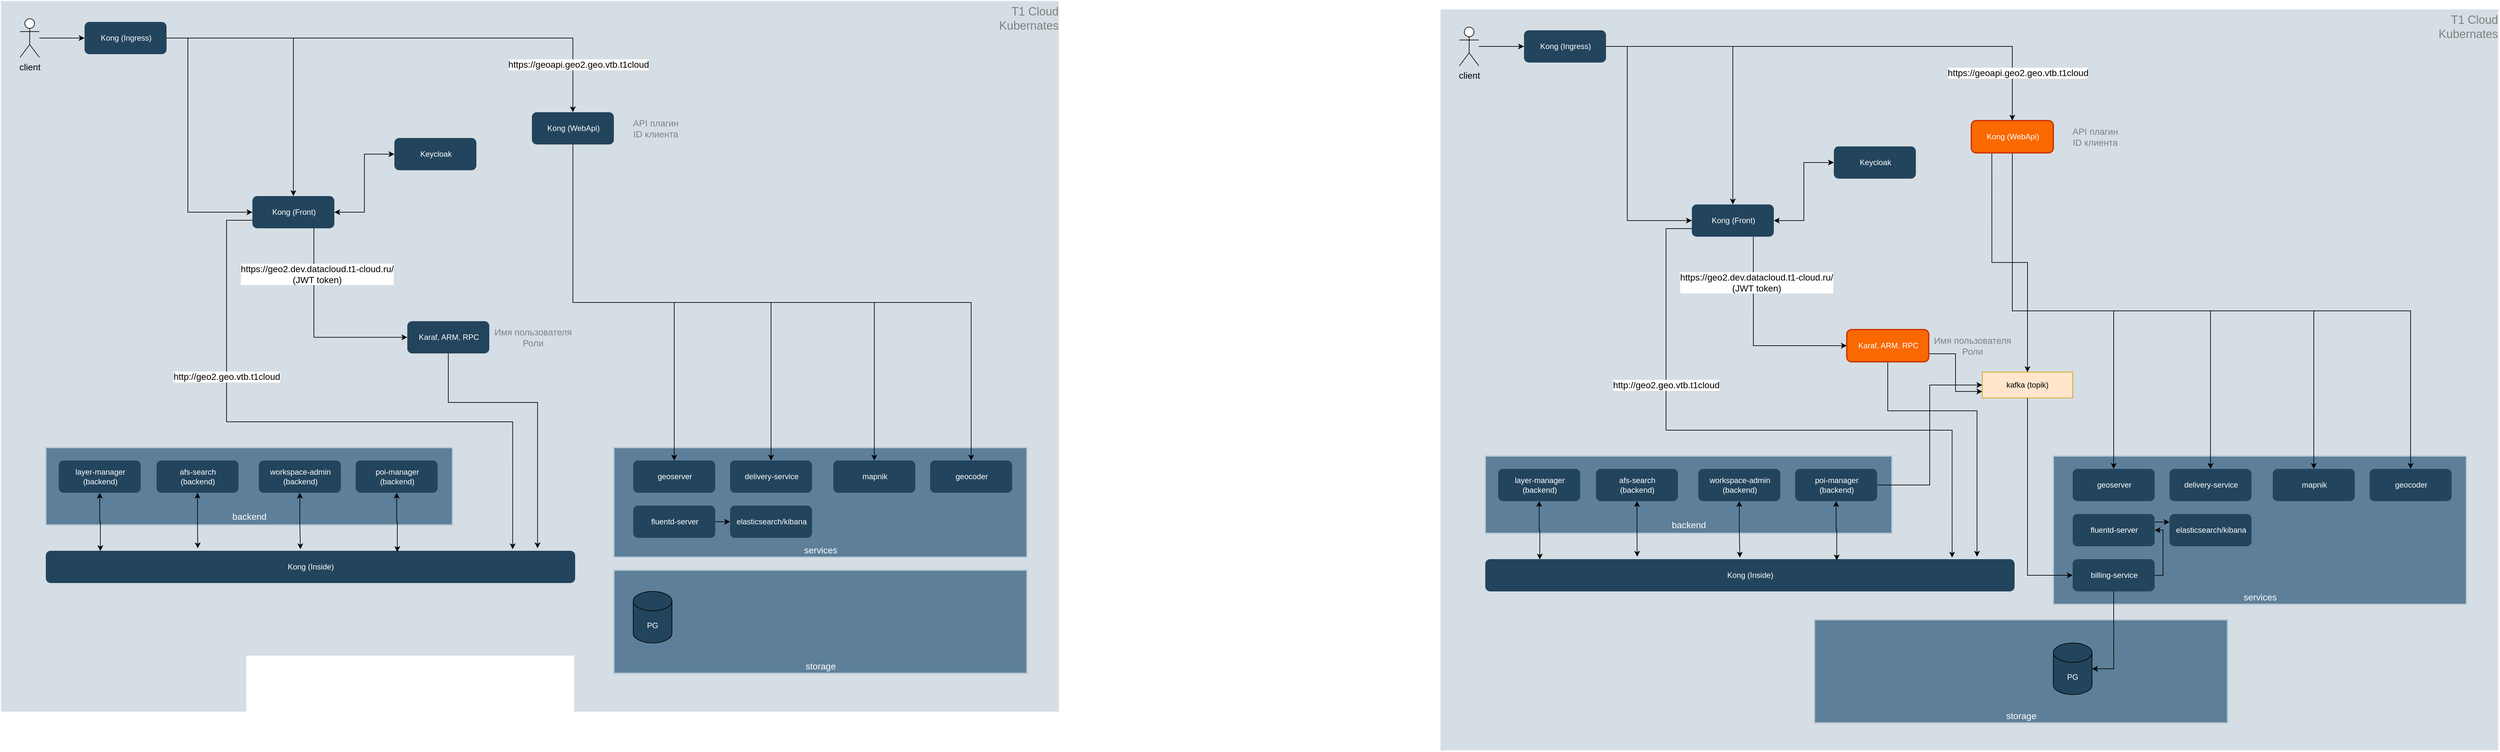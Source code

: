 <mxfile version="20.3.0" type="github">
  <diagram id="6a731a19-8d31-9384-78a2-239565b7b9f0" name="Page-1">
    <mxGraphModel dx="3200" dy="1961" grid="1" gridSize="10" guides="1" tooltips="1" connect="1" arrows="1" fold="1" page="1" pageScale="1" pageWidth="1169" pageHeight="827" background="none" math="0" shadow="0">
      <root>
        <mxCell id="0" />
        <mxCell id="1" parent="0" />
        <mxCell id="kNpQ0YJn1C1lWgYco5G6-154" value="&lt;font color=&quot;#808080&quot;&gt;Т1 Cloud&lt;br&gt;Kubernates&lt;br&gt;&lt;/font&gt;" style="strokeColor=#FFFFFF;fillColor=#BAC8D3;fontSize=18;strokeWidth=2;fontFamily=Helvetica;html=1;opacity=60;verticalAlign=top;align=right;" parent="1" vertex="1">
          <mxGeometry x="-1150" y="-133" width="1640" height="1103" as="geometry" />
        </mxCell>
        <mxCell id="GQ7Lvsu4GYa7vV83-Fdy-114" value="storage" style="strokeColor=#BAC8D3;fillColor=#5d7f99;fontSize=14;strokeWidth=2;horizontal=1;fontFamily=Helvetica;html=1;labelBackgroundColor=none;fontColor=#FFFFFF;verticalAlign=bottom;" vertex="1" parent="1">
          <mxGeometry x="-200" y="750" width="640" height="160" as="geometry" />
        </mxCell>
        <mxCell id="kNpQ0YJn1C1lWgYco5G6-227" style="edgeStyle=orthogonalEdgeStyle;rounded=0;orthogonalLoop=1;jettySize=auto;html=1;entryX=0.5;entryY=0;entryDx=0;entryDy=0;fontSize=14;fontColor=#808080;startArrow=none;startFill=0;" parent="1" source="kNpQ0YJn1C1lWgYco5G6-224" target="kNpQ0YJn1C1lWgYco5G6-144" edge="1">
          <mxGeometry relative="1" as="geometry" />
        </mxCell>
        <mxCell id="kNpQ0YJn1C1lWgYco5G6-166" value="services" style="strokeColor=#BAC8D3;fillColor=#5d7f99;fontSize=14;strokeWidth=2;horizontal=1;fontFamily=Helvetica;html=1;labelBackgroundColor=none;fontColor=#FFFFFF;verticalAlign=bottom;" parent="1" vertex="1">
          <mxGeometry x="-200" y="560" width="640" height="170" as="geometry" />
        </mxCell>
        <mxCell id="kNpQ0YJn1C1lWgYco5G6-163" value="&lt;font style=&quot;font-size: 14px;&quot;&gt;backend&lt;/font&gt;" style="strokeColor=#BAC8D3;fillColor=#5d7f99;fontSize=19;strokeWidth=2;horizontal=1;fontFamily=Helvetica;html=1;labelBackgroundColor=none;fontColor=#FFFFFF;verticalAlign=bottom;" parent="1" vertex="1">
          <mxGeometry x="-1080" y="560" width="630" height="120" as="geometry" />
        </mxCell>
        <mxCell id="kNpQ0YJn1C1lWgYco5G6-237" style="edgeStyle=orthogonalEdgeStyle;rounded=0;orthogonalLoop=1;jettySize=auto;html=1;exitX=0.75;exitY=1;exitDx=0;exitDy=0;entryX=0;entryY=0.5;entryDx=0;entryDy=0;fontSize=14;fontColor=#808080;startArrow=none;startFill=0;" parent="1" source="kNpQ0YJn1C1lWgYco5G6-144" target="kNpQ0YJn1C1lWgYco5G6-147" edge="1">
          <mxGeometry relative="1" as="geometry" />
        </mxCell>
        <mxCell id="kNpQ0YJn1C1lWgYco5G6-238" style="edgeStyle=orthogonalEdgeStyle;rounded=0;orthogonalLoop=1;jettySize=auto;html=1;exitX=1;exitY=0.5;exitDx=0;exitDy=0;entryX=0;entryY=0.5;entryDx=0;entryDy=0;fontSize=14;fontColor=#808080;startArrow=classic;startFill=1;" parent="1" source="kNpQ0YJn1C1lWgYco5G6-144" target="kNpQ0YJn1C1lWgYco5G6-152" edge="1">
          <mxGeometry relative="1" as="geometry" />
        </mxCell>
        <mxCell id="kNpQ0YJn1C1lWgYco5G6-239" style="edgeStyle=orthogonalEdgeStyle;rounded=0;orthogonalLoop=1;jettySize=auto;html=1;exitX=0;exitY=0.75;exitDx=0;exitDy=0;entryX=0.882;entryY=-0.049;entryDx=0;entryDy=0;entryPerimeter=0;fontSize=14;fontColor=#808080;startArrow=none;startFill=0;" parent="1" source="kNpQ0YJn1C1lWgYco5G6-144" target="kNpQ0YJn1C1lWgYco5G6-145" edge="1">
          <mxGeometry relative="1" as="geometry">
            <Array as="points">
              <mxPoint x="-800" y="207" />
              <mxPoint x="-800" y="520" />
              <mxPoint x="-357" y="520" />
            </Array>
          </mxGeometry>
        </mxCell>
        <mxCell id="kNpQ0YJn1C1lWgYco5G6-144" value="Kong (Front)" style="rounded=1;fillColor=#23445D;strokeColor=none;strokeWidth=2;fontFamily=Helvetica;html=1;gradientColor=none;fontColor=#FFFFFF;" parent="1" vertex="1">
          <mxGeometry x="-759.996" y="170" width="127" height="50" as="geometry" />
        </mxCell>
        <mxCell id="kNpQ0YJn1C1lWgYco5G6-145" value="&lt;font color=&quot;#ffffff&quot;&gt;Kong (Inside)&lt;/font&gt;" style="rounded=1;fillColor=#23445D;strokeColor=none;strokeWidth=2;fontFamily=Helvetica;html=1;gradientColor=none;" parent="1" vertex="1">
          <mxGeometry x="-1080" y="720" width="820" height="50" as="geometry" />
        </mxCell>
        <mxCell id="kNpQ0YJn1C1lWgYco5G6-228" style="edgeStyle=orthogonalEdgeStyle;rounded=0;orthogonalLoop=1;jettySize=auto;html=1;exitX=0.5;exitY=1;exitDx=0;exitDy=0;entryX=0.5;entryY=0;entryDx=0;entryDy=0;fontSize=14;fontColor=#808080;startArrow=none;startFill=0;" parent="1" source="kNpQ0YJn1C1lWgYco5G6-146" target="kNpQ0YJn1C1lWgYco5G6-157" edge="1">
          <mxGeometry relative="1" as="geometry" />
        </mxCell>
        <mxCell id="kNpQ0YJn1C1lWgYco5G6-229" style="edgeStyle=orthogonalEdgeStyle;rounded=0;orthogonalLoop=1;jettySize=auto;html=1;entryX=0.5;entryY=0;entryDx=0;entryDy=0;fontSize=14;fontColor=#808080;startArrow=none;startFill=0;exitX=0.5;exitY=1;exitDx=0;exitDy=0;" parent="1" source="kNpQ0YJn1C1lWgYco5G6-146" target="kNpQ0YJn1C1lWgYco5G6-156" edge="1">
          <mxGeometry relative="1" as="geometry" />
        </mxCell>
        <mxCell id="kNpQ0YJn1C1lWgYco5G6-230" style="edgeStyle=orthogonalEdgeStyle;rounded=0;orthogonalLoop=1;jettySize=auto;html=1;exitX=0.5;exitY=1;exitDx=0;exitDy=0;entryX=0.5;entryY=0;entryDx=0;entryDy=0;fontSize=14;fontColor=#808080;startArrow=none;startFill=0;" parent="1" source="kNpQ0YJn1C1lWgYco5G6-146" target="kNpQ0YJn1C1lWgYco5G6-158" edge="1">
          <mxGeometry relative="1" as="geometry" />
        </mxCell>
        <mxCell id="kNpQ0YJn1C1lWgYco5G6-242" style="edgeStyle=orthogonalEdgeStyle;rounded=0;orthogonalLoop=1;jettySize=auto;html=1;exitX=0.5;exitY=1;exitDx=0;exitDy=0;entryX=0.5;entryY=0;entryDx=0;entryDy=0;fontSize=14;fontColor=#808080;startArrow=none;startFill=0;" parent="1" source="kNpQ0YJn1C1lWgYco5G6-146" target="kNpQ0YJn1C1lWgYco5G6-241" edge="1">
          <mxGeometry relative="1" as="geometry" />
        </mxCell>
        <mxCell id="kNpQ0YJn1C1lWgYco5G6-146" value="&lt;font color=&quot;#ffffff&quot;&gt;Kong (WebApi)&lt;/font&gt;" style="rounded=1;fillColor=#23445D;strokeColor=none;strokeWidth=2;fontFamily=Helvetica;html=1;gradientColor=none;" parent="1" vertex="1">
          <mxGeometry x="-326.996" y="40" width="127" height="50" as="geometry" />
        </mxCell>
        <mxCell id="kNpQ0YJn1C1lWgYco5G6-240" style="edgeStyle=orthogonalEdgeStyle;rounded=0;orthogonalLoop=1;jettySize=auto;html=1;exitX=0.5;exitY=1;exitDx=0;exitDy=0;entryX=0.929;entryY=-0.077;entryDx=0;entryDy=0;entryPerimeter=0;fontSize=14;fontColor=#808080;startArrow=none;startFill=0;" parent="1" source="kNpQ0YJn1C1lWgYco5G6-147" target="kNpQ0YJn1C1lWgYco5G6-145" edge="1">
          <mxGeometry relative="1" as="geometry">
            <Array as="points">
              <mxPoint x="-456" y="490" />
              <mxPoint x="-318" y="490" />
            </Array>
          </mxGeometry>
        </mxCell>
        <mxCell id="kNpQ0YJn1C1lWgYco5G6-147" value="&lt;span style=&quot;color: rgb(255, 255, 255);&quot;&gt;Karaf, ARM,&amp;nbsp;&lt;/span&gt;&lt;font color=&quot;#ffffff&quot;&gt;RPC&lt;/font&gt;" style="rounded=1;fillColor=#23445D;strokeColor=none;strokeWidth=2;fontFamily=Helvetica;html=1;gradientColor=none;" parent="1" vertex="1">
          <mxGeometry x="-519.996" y="364" width="127" height="50" as="geometry" />
        </mxCell>
        <mxCell id="kNpQ0YJn1C1lWgYco5G6-197" style="edgeStyle=orthogonalEdgeStyle;rounded=0;orthogonalLoop=1;jettySize=auto;html=1;entryX=0.287;entryY=-0.077;entryDx=0;entryDy=0;entryPerimeter=0;fontSize=14;startArrow=classic;startFill=1;" parent="1" source="kNpQ0YJn1C1lWgYco5G6-148" target="kNpQ0YJn1C1lWgYco5G6-145" edge="1">
          <mxGeometry relative="1" as="geometry" />
        </mxCell>
        <mxCell id="kNpQ0YJn1C1lWgYco5G6-148" value="&lt;font color=&quot;#ffffff&quot;&gt;afs-search&lt;br&gt;(backend)&lt;/font&gt;" style="rounded=1;fillColor=#23445D;strokeColor=none;strokeWidth=2;fontFamily=Helvetica;html=1;gradientColor=none;" parent="1" vertex="1">
          <mxGeometry x="-908.496" y="580" width="127" height="50" as="geometry" />
        </mxCell>
        <mxCell id="kNpQ0YJn1C1lWgYco5G6-198" style="edgeStyle=orthogonalEdgeStyle;rounded=0;orthogonalLoop=1;jettySize=auto;html=1;entryX=0.481;entryY=-0.049;entryDx=0;entryDy=0;entryPerimeter=0;fontSize=14;startArrow=classic;startFill=1;" parent="1" source="kNpQ0YJn1C1lWgYco5G6-149" target="kNpQ0YJn1C1lWgYco5G6-145" edge="1">
          <mxGeometry relative="1" as="geometry" />
        </mxCell>
        <mxCell id="kNpQ0YJn1C1lWgYco5G6-149" value="&lt;font color=&quot;#ffffff&quot;&gt;workspace-admin&lt;br&gt;(backend)&lt;/font&gt;" style="rounded=1;fillColor=#23445D;strokeColor=none;strokeWidth=2;fontFamily=Helvetica;html=1;gradientColor=none;" parent="1" vertex="1">
          <mxGeometry x="-749.996" y="580" width="127" height="50" as="geometry" />
        </mxCell>
        <mxCell id="kNpQ0YJn1C1lWgYco5G6-196" style="edgeStyle=orthogonalEdgeStyle;rounded=0;orthogonalLoop=1;jettySize=auto;html=1;exitX=0.5;exitY=1;exitDx=0;exitDy=0;entryX=0.103;entryY=0.009;entryDx=0;entryDy=0;entryPerimeter=0;fontSize=14;startArrow=classic;startFill=1;" parent="1" source="kNpQ0YJn1C1lWgYco5G6-150" target="kNpQ0YJn1C1lWgYco5G6-145" edge="1">
          <mxGeometry relative="1" as="geometry" />
        </mxCell>
        <mxCell id="kNpQ0YJn1C1lWgYco5G6-150" value="&lt;font color=&quot;#ffffff&quot;&gt;layer-manager&lt;br&gt;(backend)&lt;/font&gt;" style="rounded=1;fillColor=#23445D;strokeColor=none;strokeWidth=2;fontFamily=Helvetica;html=1;gradientColor=none;" parent="1" vertex="1">
          <mxGeometry x="-1059.996" y="580" width="127" height="50" as="geometry" />
        </mxCell>
        <mxCell id="kNpQ0YJn1C1lWgYco5G6-199" style="edgeStyle=orthogonalEdgeStyle;rounded=0;orthogonalLoop=1;jettySize=auto;html=1;entryX=0.664;entryY=0.037;entryDx=0;entryDy=0;entryPerimeter=0;fontSize=14;startArrow=classic;startFill=1;" parent="1" source="kNpQ0YJn1C1lWgYco5G6-151" target="kNpQ0YJn1C1lWgYco5G6-145" edge="1">
          <mxGeometry relative="1" as="geometry" />
        </mxCell>
        <mxCell id="kNpQ0YJn1C1lWgYco5G6-151" value="&lt;font color=&quot;#ffffff&quot;&gt;poi-manager&lt;br&gt;(backend)&lt;/font&gt;" style="rounded=1;fillColor=#23445D;strokeColor=none;strokeWidth=2;fontFamily=Helvetica;html=1;gradientColor=none;" parent="1" vertex="1">
          <mxGeometry x="-599.996" y="580" width="127" height="50" as="geometry" />
        </mxCell>
        <mxCell id="kNpQ0YJn1C1lWgYco5G6-152" value="&lt;font color=&quot;#ffffff&quot;&gt;Keycloak&lt;/font&gt;" style="rounded=1;fillColor=#23445D;strokeColor=none;strokeWidth=2;fontFamily=Helvetica;html=1;gradientColor=none;" parent="1" vertex="1">
          <mxGeometry x="-539.996" y="80" width="127" height="50" as="geometry" />
        </mxCell>
        <mxCell id="kNpQ0YJn1C1lWgYco5G6-156" value="&lt;font color=&quot;#ffffff&quot;&gt;delivery-service&lt;br&gt;&lt;/font&gt;" style="rounded=1;fillColor=#23445D;strokeColor=none;strokeWidth=2;fontFamily=Helvetica;html=1;gradientColor=none;" parent="1" vertex="1">
          <mxGeometry x="-19.996" y="580" width="127" height="50" as="geometry" />
        </mxCell>
        <mxCell id="kNpQ0YJn1C1lWgYco5G6-157" value="&lt;font color=&quot;#ffffff&quot;&gt;geoserver&lt;br&gt;&lt;/font&gt;" style="rounded=1;fillColor=#23445D;strokeColor=none;strokeWidth=2;fontFamily=Helvetica;html=1;gradientColor=none;" parent="1" vertex="1">
          <mxGeometry x="-169.996" y="580" width="127" height="50" as="geometry" />
        </mxCell>
        <mxCell id="kNpQ0YJn1C1lWgYco5G6-158" value="&lt;font color=&quot;#ffffff&quot;&gt;mapnik&lt;br&gt;&lt;/font&gt;" style="rounded=1;fillColor=#23445D;strokeColor=none;strokeWidth=2;fontFamily=Helvetica;html=1;gradientColor=none;" parent="1" vertex="1">
          <mxGeometry x="140.004" y="580" width="127" height="50" as="geometry" />
        </mxCell>
        <mxCell id="kNpQ0YJn1C1lWgYco5G6-173" style="edgeStyle=orthogonalEdgeStyle;rounded=0;orthogonalLoop=1;jettySize=auto;html=1;entryX=0.5;entryY=0;entryDx=0;entryDy=0;fontSize=14;exitX=1;exitY=0.5;exitDx=0;exitDy=0;" parent="1" source="kNpQ0YJn1C1lWgYco5G6-224" target="kNpQ0YJn1C1lWgYco5G6-146" edge="1">
          <mxGeometry relative="1" as="geometry" />
        </mxCell>
        <mxCell id="kNpQ0YJn1C1lWgYco5G6-213" value="https://geoapi.geo2.geo.vtb.t1cloud" style="edgeLabel;html=1;align=center;verticalAlign=middle;resizable=0;points=[];fontSize=14;" parent="kNpQ0YJn1C1lWgYco5G6-173" vertex="1" connectable="0">
          <mxGeometry x="0.695" y="4" relative="1" as="geometry">
            <mxPoint x="4" y="39" as="offset" />
          </mxGeometry>
        </mxCell>
        <mxCell id="kNpQ0YJn1C1lWgYco5G6-187" value="http://geo2.geo.vtb.t1cloud" style="edgeStyle=orthogonalEdgeStyle;rounded=0;orthogonalLoop=1;jettySize=auto;html=1;entryX=0;entryY=0.5;entryDx=0;entryDy=0;fontSize=14;exitX=1;exitY=0.5;exitDx=0;exitDy=0;" parent="1" source="kNpQ0YJn1C1lWgYco5G6-224" target="kNpQ0YJn1C1lWgYco5G6-144" edge="1">
          <mxGeometry x="0.801" y="-255" relative="1" as="geometry">
            <Array as="points">
              <mxPoint x="-860" y="-75" />
              <mxPoint x="-860" y="195" />
            </Array>
            <mxPoint as="offset" />
          </mxGeometry>
        </mxCell>
        <mxCell id="kNpQ0YJn1C1lWgYco5G6-211" value="https://geo2.dev.datacloud.t1-cloud.ru/&lt;br&gt;(JWT token)" style="edgeLabel;html=1;align=center;verticalAlign=middle;resizable=0;points=[];fontSize=14;" parent="kNpQ0YJn1C1lWgYco5G6-187" vertex="1" connectable="0">
          <mxGeometry x="-0.58" relative="1" as="geometry">
            <mxPoint x="200" y="314" as="offset" />
          </mxGeometry>
        </mxCell>
        <mxCell id="kNpQ0YJn1C1lWgYco5G6-233" style="edgeStyle=orthogonalEdgeStyle;rounded=0;orthogonalLoop=1;jettySize=auto;html=1;entryX=0;entryY=0.5;entryDx=0;entryDy=0;fontSize=14;fontColor=#808080;startArrow=none;startFill=0;" parent="1" source="kNpQ0YJn1C1lWgYco5G6-169" target="kNpQ0YJn1C1lWgYco5G6-224" edge="1">
          <mxGeometry relative="1" as="geometry" />
        </mxCell>
        <mxCell id="kNpQ0YJn1C1lWgYco5G6-169" value="client" style="shape=umlActor;verticalLabelPosition=bottom;verticalAlign=top;html=1;outlineConnect=0;fontSize=14;" parent="1" vertex="1">
          <mxGeometry x="-1120" y="-105" width="30" height="60" as="geometry" />
        </mxCell>
        <mxCell id="kNpQ0YJn1C1lWgYco5G6-224" value="&lt;font color=&quot;#ffffff&quot;&gt;Kong (Ingress)&lt;/font&gt;" style="rounded=1;fillColor=#23445D;strokeColor=none;strokeWidth=2;fontFamily=Helvetica;html=1;gradientColor=none;" parent="1" vertex="1">
          <mxGeometry x="-1019.996" y="-100" width="127" height="50" as="geometry" />
        </mxCell>
        <mxCell id="kNpQ0YJn1C1lWgYco5G6-241" value="&lt;font color=&quot;#ffffff&quot;&gt;geocoder&lt;br&gt;&lt;/font&gt;" style="rounded=1;fillColor=#23445D;strokeColor=none;strokeWidth=2;fontFamily=Helvetica;html=1;gradientColor=none;" parent="1" vertex="1">
          <mxGeometry x="290.004" y="580" width="127" height="50" as="geometry" />
        </mxCell>
        <mxCell id="kNpQ0YJn1C1lWgYco5G6-247" value="API плагин&lt;br&gt;ID клиента" style="text;html=1;strokeColor=none;fillColor=none;align=center;verticalAlign=middle;whiteSpace=wrap;rounded=0;fontSize=14;fontColor=#808080;" parent="1" vertex="1">
          <mxGeometry x="-180" y="50" width="90" height="30" as="geometry" />
        </mxCell>
        <mxCell id="kNpQ0YJn1C1lWgYco5G6-248" value="Имя пользователя&lt;br&gt;Роли" style="text;html=1;strokeColor=none;fillColor=none;align=center;verticalAlign=middle;whiteSpace=wrap;rounded=0;fontSize=14;fontColor=#808080;" parent="1" vertex="1">
          <mxGeometry x="-390" y="374" width="130" height="30" as="geometry" />
        </mxCell>
        <mxCell id="GQ7Lvsu4GYa7vV83-Fdy-14" style="edgeStyle=orthogonalEdgeStyle;rounded=0;orthogonalLoop=1;jettySize=auto;html=1;exitX=1;exitY=0.5;exitDx=0;exitDy=0;fontColor=#FFFFFF;" edge="1" parent="1" source="GQ7Lvsu4GYa7vV83-Fdy-4">
          <mxGeometry relative="1" as="geometry">
            <mxPoint x="-20" y="675" as="targetPoint" />
          </mxGeometry>
        </mxCell>
        <mxCell id="GQ7Lvsu4GYa7vV83-Fdy-4" value="&lt;font color=&quot;#ffffff&quot;&gt;fluentd-server&lt;br&gt;&lt;/font&gt;" style="rounded=1;fillColor=#23445D;strokeColor=none;strokeWidth=2;fontFamily=Helvetica;html=1;gradientColor=none;" vertex="1" parent="1">
          <mxGeometry x="-169.996" y="650" width="127" height="50" as="geometry" />
        </mxCell>
        <mxCell id="GQ7Lvsu4GYa7vV83-Fdy-13" value="&lt;font color=&quot;#ffffff&quot;&gt;elasticsearch/kibana&lt;br&gt;&lt;/font&gt;" style="rounded=1;fillColor=#23445D;strokeColor=none;strokeWidth=2;fontFamily=Helvetica;html=1;gradientColor=none;" vertex="1" parent="1">
          <mxGeometry x="-19.996" y="650" width="127" height="50" as="geometry" />
        </mxCell>
        <mxCell id="GQ7Lvsu4GYa7vV83-Fdy-64" value="&lt;font color=&quot;#808080&quot;&gt;Т1 Cloud&lt;br&gt;Kubernates&lt;br&gt;&lt;/font&gt;" style="strokeColor=#FFFFFF;fillColor=#BAC8D3;fontSize=18;strokeWidth=2;fontFamily=Helvetica;html=1;opacity=60;verticalAlign=top;align=right;" vertex="1" parent="1">
          <mxGeometry x="1080" y="-120" width="1640" height="1150" as="geometry" />
        </mxCell>
        <mxCell id="GQ7Lvsu4GYa7vV83-Fdy-65" style="edgeStyle=orthogonalEdgeStyle;rounded=0;orthogonalLoop=1;jettySize=auto;html=1;entryX=0.5;entryY=0;entryDx=0;entryDy=0;fontSize=14;fontColor=#808080;startArrow=none;startFill=0;" edge="1" parent="1" source="GQ7Lvsu4GYa7vV83-Fdy-100" target="GQ7Lvsu4GYa7vV83-Fdy-71">
          <mxGeometry relative="1" as="geometry" />
        </mxCell>
        <mxCell id="GQ7Lvsu4GYa7vV83-Fdy-66" value="services" style="strokeColor=#BAC8D3;fillColor=#5d7f99;fontSize=14;strokeWidth=2;horizontal=1;fontFamily=Helvetica;html=1;labelBackgroundColor=none;fontColor=#FFFFFF;verticalAlign=bottom;" vertex="1" parent="1">
          <mxGeometry x="2030" y="573" width="640" height="230" as="geometry" />
        </mxCell>
        <mxCell id="GQ7Lvsu4GYa7vV83-Fdy-67" value="&lt;font style=&quot;font-size: 14px;&quot;&gt;backend&lt;/font&gt;" style="strokeColor=#BAC8D3;fillColor=#5d7f99;fontSize=19;strokeWidth=2;horizontal=1;fontFamily=Helvetica;html=1;labelBackgroundColor=none;fontColor=#FFFFFF;verticalAlign=bottom;" vertex="1" parent="1">
          <mxGeometry x="1150" y="573" width="630" height="120" as="geometry" />
        </mxCell>
        <mxCell id="GQ7Lvsu4GYa7vV83-Fdy-68" style="edgeStyle=orthogonalEdgeStyle;rounded=0;orthogonalLoop=1;jettySize=auto;html=1;exitX=0.75;exitY=1;exitDx=0;exitDy=0;entryX=0;entryY=0.5;entryDx=0;entryDy=0;fontSize=14;fontColor=#808080;startArrow=none;startFill=0;" edge="1" parent="1" source="GQ7Lvsu4GYa7vV83-Fdy-71" target="GQ7Lvsu4GYa7vV83-Fdy-81">
          <mxGeometry relative="1" as="geometry" />
        </mxCell>
        <mxCell id="GQ7Lvsu4GYa7vV83-Fdy-69" style="edgeStyle=orthogonalEdgeStyle;rounded=0;orthogonalLoop=1;jettySize=auto;html=1;exitX=1;exitY=0.5;exitDx=0;exitDy=0;entryX=0;entryY=0.5;entryDx=0;entryDy=0;fontSize=14;fontColor=#808080;startArrow=classic;startFill=1;" edge="1" parent="1" source="GQ7Lvsu4GYa7vV83-Fdy-71" target="GQ7Lvsu4GYa7vV83-Fdy-90">
          <mxGeometry relative="1" as="geometry" />
        </mxCell>
        <mxCell id="GQ7Lvsu4GYa7vV83-Fdy-70" style="edgeStyle=orthogonalEdgeStyle;rounded=0;orthogonalLoop=1;jettySize=auto;html=1;exitX=0;exitY=0.75;exitDx=0;exitDy=0;entryX=0.882;entryY=-0.049;entryDx=0;entryDy=0;entryPerimeter=0;fontSize=14;fontColor=#808080;startArrow=none;startFill=0;" edge="1" parent="1" source="GQ7Lvsu4GYa7vV83-Fdy-71" target="GQ7Lvsu4GYa7vV83-Fdy-72">
          <mxGeometry relative="1" as="geometry">
            <Array as="points">
              <mxPoint x="1430" y="220" />
              <mxPoint x="1430" y="533" />
              <mxPoint x="1873" y="533" />
            </Array>
          </mxGeometry>
        </mxCell>
        <mxCell id="GQ7Lvsu4GYa7vV83-Fdy-71" value="Kong (Front)" style="rounded=1;fillColor=#23445D;strokeColor=none;strokeWidth=2;fontFamily=Helvetica;html=1;gradientColor=none;fontColor=#FFFFFF;" vertex="1" parent="1">
          <mxGeometry x="1470.004" y="183" width="127" height="50" as="geometry" />
        </mxCell>
        <mxCell id="GQ7Lvsu4GYa7vV83-Fdy-72" value="&lt;font color=&quot;#ffffff&quot;&gt;Kong (Inside)&lt;/font&gt;" style="rounded=1;fillColor=#23445D;strokeColor=none;strokeWidth=2;fontFamily=Helvetica;html=1;gradientColor=none;" vertex="1" parent="1">
          <mxGeometry x="1150" y="733" width="820" height="50" as="geometry" />
        </mxCell>
        <mxCell id="GQ7Lvsu4GYa7vV83-Fdy-73" style="edgeStyle=orthogonalEdgeStyle;rounded=0;orthogonalLoop=1;jettySize=auto;html=1;exitX=0.5;exitY=1;exitDx=0;exitDy=0;entryX=0.5;entryY=0;entryDx=0;entryDy=0;fontSize=14;fontColor=#808080;startArrow=none;startFill=0;" edge="1" parent="1" source="GQ7Lvsu4GYa7vV83-Fdy-78" target="GQ7Lvsu4GYa7vV83-Fdy-92">
          <mxGeometry relative="1" as="geometry" />
        </mxCell>
        <mxCell id="GQ7Lvsu4GYa7vV83-Fdy-74" style="edgeStyle=orthogonalEdgeStyle;rounded=0;orthogonalLoop=1;jettySize=auto;html=1;entryX=0.5;entryY=0;entryDx=0;entryDy=0;fontSize=14;fontColor=#808080;startArrow=none;startFill=0;exitX=0.5;exitY=1;exitDx=0;exitDy=0;" edge="1" parent="1" source="GQ7Lvsu4GYa7vV83-Fdy-78" target="GQ7Lvsu4GYa7vV83-Fdy-91">
          <mxGeometry relative="1" as="geometry" />
        </mxCell>
        <mxCell id="GQ7Lvsu4GYa7vV83-Fdy-75" style="edgeStyle=orthogonalEdgeStyle;rounded=0;orthogonalLoop=1;jettySize=auto;html=1;exitX=0.5;exitY=1;exitDx=0;exitDy=0;entryX=0.5;entryY=0;entryDx=0;entryDy=0;fontSize=14;fontColor=#808080;startArrow=none;startFill=0;" edge="1" parent="1" source="GQ7Lvsu4GYa7vV83-Fdy-78" target="GQ7Lvsu4GYa7vV83-Fdy-93">
          <mxGeometry relative="1" as="geometry" />
        </mxCell>
        <mxCell id="GQ7Lvsu4GYa7vV83-Fdy-76" style="edgeStyle=orthogonalEdgeStyle;rounded=0;orthogonalLoop=1;jettySize=auto;html=1;exitX=0.5;exitY=1;exitDx=0;exitDy=0;entryX=0.5;entryY=0;entryDx=0;entryDy=0;fontSize=14;fontColor=#808080;startArrow=none;startFill=0;" edge="1" parent="1" source="GQ7Lvsu4GYa7vV83-Fdy-78" target="GQ7Lvsu4GYa7vV83-Fdy-101">
          <mxGeometry relative="1" as="geometry" />
        </mxCell>
        <mxCell id="GQ7Lvsu4GYa7vV83-Fdy-77" style="edgeStyle=orthogonalEdgeStyle;rounded=0;orthogonalLoop=1;jettySize=auto;html=1;exitX=0.25;exitY=1;exitDx=0;exitDy=0;entryX=0.5;entryY=0;entryDx=0;entryDy=0;fontColor=#FFFFFF;" edge="1" parent="1" source="GQ7Lvsu4GYa7vV83-Fdy-78" target="GQ7Lvsu4GYa7vV83-Fdy-108">
          <mxGeometry relative="1" as="geometry" />
        </mxCell>
        <mxCell id="GQ7Lvsu4GYa7vV83-Fdy-78" value="&lt;font color=&quot;#ffffff&quot;&gt;Kong (WebApi)&lt;/font&gt;" style="rounded=1;fillColor=#fa6800;strokeColor=#C73500;strokeWidth=2;fontFamily=Helvetica;html=1;fontColor=#000000;" vertex="1" parent="1">
          <mxGeometry x="1903.004" y="53" width="127" height="50" as="geometry" />
        </mxCell>
        <mxCell id="GQ7Lvsu4GYa7vV83-Fdy-79" style="edgeStyle=orthogonalEdgeStyle;rounded=0;orthogonalLoop=1;jettySize=auto;html=1;exitX=0.5;exitY=1;exitDx=0;exitDy=0;entryX=0.929;entryY=-0.077;entryDx=0;entryDy=0;entryPerimeter=0;fontSize=14;fontColor=#808080;startArrow=none;startFill=0;" edge="1" parent="1" source="GQ7Lvsu4GYa7vV83-Fdy-81" target="GQ7Lvsu4GYa7vV83-Fdy-72">
          <mxGeometry relative="1" as="geometry">
            <Array as="points">
              <mxPoint x="1774" y="503" />
              <mxPoint x="1912" y="503" />
            </Array>
          </mxGeometry>
        </mxCell>
        <mxCell id="GQ7Lvsu4GYa7vV83-Fdy-80" style="edgeStyle=orthogonalEdgeStyle;rounded=0;orthogonalLoop=1;jettySize=auto;html=1;exitX=1;exitY=0.75;exitDx=0;exitDy=0;entryX=0;entryY=0.75;entryDx=0;entryDy=0;fontColor=#FFFFFF;" edge="1" parent="1" source="GQ7Lvsu4GYa7vV83-Fdy-81" target="GQ7Lvsu4GYa7vV83-Fdy-108">
          <mxGeometry relative="1" as="geometry" />
        </mxCell>
        <mxCell id="GQ7Lvsu4GYa7vV83-Fdy-81" value="&lt;span style=&quot;color: rgb(255, 255, 255);&quot;&gt;Karaf, ARM,&amp;nbsp;&lt;/span&gt;&lt;font color=&quot;#ffffff&quot;&gt;RPC&lt;/font&gt;" style="rounded=1;fillColor=#fa6800;strokeColor=#C73500;strokeWidth=2;fontFamily=Helvetica;html=1;fontColor=#000000;" vertex="1" parent="1">
          <mxGeometry x="1710.004" y="377" width="127" height="50" as="geometry" />
        </mxCell>
        <mxCell id="GQ7Lvsu4GYa7vV83-Fdy-82" style="edgeStyle=orthogonalEdgeStyle;rounded=0;orthogonalLoop=1;jettySize=auto;html=1;entryX=0.287;entryY=-0.077;entryDx=0;entryDy=0;entryPerimeter=0;fontSize=14;startArrow=classic;startFill=1;" edge="1" parent="1" source="GQ7Lvsu4GYa7vV83-Fdy-83" target="GQ7Lvsu4GYa7vV83-Fdy-72">
          <mxGeometry relative="1" as="geometry" />
        </mxCell>
        <mxCell id="GQ7Lvsu4GYa7vV83-Fdy-83" value="&lt;font color=&quot;#ffffff&quot;&gt;afs-search&lt;br&gt;(backend)&lt;/font&gt;" style="rounded=1;fillColor=#23445D;strokeColor=none;strokeWidth=2;fontFamily=Helvetica;html=1;gradientColor=none;" vertex="1" parent="1">
          <mxGeometry x="1321.504" y="593" width="127" height="50" as="geometry" />
        </mxCell>
        <mxCell id="GQ7Lvsu4GYa7vV83-Fdy-84" style="edgeStyle=orthogonalEdgeStyle;rounded=0;orthogonalLoop=1;jettySize=auto;html=1;entryX=0.481;entryY=-0.049;entryDx=0;entryDy=0;entryPerimeter=0;fontSize=14;startArrow=classic;startFill=1;" edge="1" parent="1" source="GQ7Lvsu4GYa7vV83-Fdy-85" target="GQ7Lvsu4GYa7vV83-Fdy-72">
          <mxGeometry relative="1" as="geometry" />
        </mxCell>
        <mxCell id="GQ7Lvsu4GYa7vV83-Fdy-85" value="&lt;font color=&quot;#ffffff&quot;&gt;workspace-admin&lt;br&gt;(backend)&lt;/font&gt;" style="rounded=1;fillColor=#23445D;strokeColor=none;strokeWidth=2;fontFamily=Helvetica;html=1;gradientColor=none;" vertex="1" parent="1">
          <mxGeometry x="1480.004" y="593" width="127" height="50" as="geometry" />
        </mxCell>
        <mxCell id="GQ7Lvsu4GYa7vV83-Fdy-86" style="edgeStyle=orthogonalEdgeStyle;rounded=0;orthogonalLoop=1;jettySize=auto;html=1;exitX=0.5;exitY=1;exitDx=0;exitDy=0;entryX=0.103;entryY=0.009;entryDx=0;entryDy=0;entryPerimeter=0;fontSize=14;startArrow=classic;startFill=1;" edge="1" parent="1" source="GQ7Lvsu4GYa7vV83-Fdy-87" target="GQ7Lvsu4GYa7vV83-Fdy-72">
          <mxGeometry relative="1" as="geometry" />
        </mxCell>
        <mxCell id="GQ7Lvsu4GYa7vV83-Fdy-87" value="&lt;font color=&quot;#ffffff&quot;&gt;layer-manager&lt;br&gt;(backend)&lt;/font&gt;" style="rounded=1;fillColor=#23445D;strokeColor=none;strokeWidth=2;fontFamily=Helvetica;html=1;gradientColor=none;" vertex="1" parent="1">
          <mxGeometry x="1170.004" y="593" width="127" height="50" as="geometry" />
        </mxCell>
        <mxCell id="GQ7Lvsu4GYa7vV83-Fdy-88" style="edgeStyle=orthogonalEdgeStyle;rounded=0;orthogonalLoop=1;jettySize=auto;html=1;entryX=0.664;entryY=0.037;entryDx=0;entryDy=0;entryPerimeter=0;fontSize=14;startArrow=classic;startFill=1;" edge="1" parent="1" source="GQ7Lvsu4GYa7vV83-Fdy-89" target="GQ7Lvsu4GYa7vV83-Fdy-72">
          <mxGeometry relative="1" as="geometry" />
        </mxCell>
        <mxCell id="GQ7Lvsu4GYa7vV83-Fdy-123" style="edgeStyle=orthogonalEdgeStyle;rounded=0;orthogonalLoop=1;jettySize=auto;html=1;exitX=1;exitY=0.5;exitDx=0;exitDy=0;entryX=0;entryY=0.5;entryDx=0;entryDy=0;fontColor=#FFFFFF;" edge="1" parent="1" source="GQ7Lvsu4GYa7vV83-Fdy-89" target="GQ7Lvsu4GYa7vV83-Fdy-108">
          <mxGeometry relative="1" as="geometry" />
        </mxCell>
        <mxCell id="GQ7Lvsu4GYa7vV83-Fdy-89" value="&lt;font color=&quot;#ffffff&quot;&gt;poi-manager&lt;br&gt;(backend)&lt;/font&gt;" style="rounded=1;fillColor=#23445D;strokeColor=none;strokeWidth=2;fontFamily=Helvetica;html=1;gradientColor=none;" vertex="1" parent="1">
          <mxGeometry x="1630.004" y="593" width="127" height="50" as="geometry" />
        </mxCell>
        <mxCell id="GQ7Lvsu4GYa7vV83-Fdy-90" value="&lt;font color=&quot;#ffffff&quot;&gt;Keycloak&lt;/font&gt;" style="rounded=1;fillColor=#23445D;strokeColor=none;strokeWidth=2;fontFamily=Helvetica;html=1;gradientColor=none;" vertex="1" parent="1">
          <mxGeometry x="1690.004" y="93" width="127" height="50" as="geometry" />
        </mxCell>
        <mxCell id="GQ7Lvsu4GYa7vV83-Fdy-91" value="&lt;font color=&quot;#ffffff&quot;&gt;delivery-service&lt;br&gt;&lt;/font&gt;" style="rounded=1;fillColor=#23445D;strokeColor=none;strokeWidth=2;fontFamily=Helvetica;html=1;gradientColor=none;" vertex="1" parent="1">
          <mxGeometry x="2210.004" y="593" width="127" height="50" as="geometry" />
        </mxCell>
        <mxCell id="GQ7Lvsu4GYa7vV83-Fdy-92" value="&lt;font color=&quot;#ffffff&quot;&gt;geoserver&lt;br&gt;&lt;/font&gt;" style="rounded=1;fillColor=#23445D;strokeColor=none;strokeWidth=2;fontFamily=Helvetica;html=1;gradientColor=none;" vertex="1" parent="1">
          <mxGeometry x="2060.004" y="593" width="127" height="50" as="geometry" />
        </mxCell>
        <mxCell id="GQ7Lvsu4GYa7vV83-Fdy-93" value="&lt;font color=&quot;#ffffff&quot;&gt;mapnik&lt;br&gt;&lt;/font&gt;" style="rounded=1;fillColor=#23445D;strokeColor=none;strokeWidth=2;fontFamily=Helvetica;html=1;gradientColor=none;" vertex="1" parent="1">
          <mxGeometry x="2370.004" y="593" width="127" height="50" as="geometry" />
        </mxCell>
        <mxCell id="GQ7Lvsu4GYa7vV83-Fdy-94" style="edgeStyle=orthogonalEdgeStyle;rounded=0;orthogonalLoop=1;jettySize=auto;html=1;entryX=0.5;entryY=0;entryDx=0;entryDy=0;fontSize=14;exitX=1;exitY=0.5;exitDx=0;exitDy=0;" edge="1" parent="1" source="GQ7Lvsu4GYa7vV83-Fdy-100" target="GQ7Lvsu4GYa7vV83-Fdy-78">
          <mxGeometry relative="1" as="geometry" />
        </mxCell>
        <mxCell id="GQ7Lvsu4GYa7vV83-Fdy-95" value="https://geoapi.geo2.geo.vtb.t1cloud" style="edgeLabel;html=1;align=center;verticalAlign=middle;resizable=0;points=[];fontSize=14;" vertex="1" connectable="0" parent="GQ7Lvsu4GYa7vV83-Fdy-94">
          <mxGeometry x="0.695" y="4" relative="1" as="geometry">
            <mxPoint x="4" y="39" as="offset" />
          </mxGeometry>
        </mxCell>
        <mxCell id="GQ7Lvsu4GYa7vV83-Fdy-96" value="http://geo2.geo.vtb.t1cloud" style="edgeStyle=orthogonalEdgeStyle;rounded=0;orthogonalLoop=1;jettySize=auto;html=1;entryX=0;entryY=0.5;entryDx=0;entryDy=0;fontSize=14;exitX=1;exitY=0.5;exitDx=0;exitDy=0;" edge="1" parent="1" source="GQ7Lvsu4GYa7vV83-Fdy-100" target="GQ7Lvsu4GYa7vV83-Fdy-71">
          <mxGeometry x="0.801" y="-255" relative="1" as="geometry">
            <Array as="points">
              <mxPoint x="1370" y="-62" />
              <mxPoint x="1370" y="208" />
            </Array>
            <mxPoint as="offset" />
          </mxGeometry>
        </mxCell>
        <mxCell id="GQ7Lvsu4GYa7vV83-Fdy-97" value="https://geo2.dev.datacloud.t1-cloud.ru/&lt;br&gt;(JWT token)" style="edgeLabel;html=1;align=center;verticalAlign=middle;resizable=0;points=[];fontSize=14;" vertex="1" connectable="0" parent="GQ7Lvsu4GYa7vV83-Fdy-96">
          <mxGeometry x="-0.58" relative="1" as="geometry">
            <mxPoint x="200" y="314" as="offset" />
          </mxGeometry>
        </mxCell>
        <mxCell id="GQ7Lvsu4GYa7vV83-Fdy-98" style="edgeStyle=orthogonalEdgeStyle;rounded=0;orthogonalLoop=1;jettySize=auto;html=1;entryX=0;entryY=0.5;entryDx=0;entryDy=0;fontSize=14;fontColor=#808080;startArrow=none;startFill=0;" edge="1" parent="1" source="GQ7Lvsu4GYa7vV83-Fdy-99" target="GQ7Lvsu4GYa7vV83-Fdy-100">
          <mxGeometry relative="1" as="geometry" />
        </mxCell>
        <mxCell id="GQ7Lvsu4GYa7vV83-Fdy-99" value="client" style="shape=umlActor;verticalLabelPosition=bottom;verticalAlign=top;html=1;outlineConnect=0;fontSize=14;" vertex="1" parent="1">
          <mxGeometry x="1110" y="-92" width="30" height="60" as="geometry" />
        </mxCell>
        <mxCell id="GQ7Lvsu4GYa7vV83-Fdy-100" value="&lt;font color=&quot;#ffffff&quot;&gt;Kong (Ingress)&lt;/font&gt;" style="rounded=1;fillColor=#23445D;strokeColor=none;strokeWidth=2;fontFamily=Helvetica;html=1;gradientColor=none;" vertex="1" parent="1">
          <mxGeometry x="1210.004" y="-87" width="127" height="50" as="geometry" />
        </mxCell>
        <mxCell id="GQ7Lvsu4GYa7vV83-Fdy-101" value="&lt;font color=&quot;#ffffff&quot;&gt;geocoder&lt;br&gt;&lt;/font&gt;" style="rounded=1;fillColor=#23445D;strokeColor=none;strokeWidth=2;fontFamily=Helvetica;html=1;gradientColor=none;" vertex="1" parent="1">
          <mxGeometry x="2520.004" y="593" width="127" height="50" as="geometry" />
        </mxCell>
        <mxCell id="GQ7Lvsu4GYa7vV83-Fdy-102" value="API плагин&lt;br&gt;ID клиента" style="text;html=1;strokeColor=none;fillColor=none;align=center;verticalAlign=middle;whiteSpace=wrap;rounded=0;fontSize=14;fontColor=#808080;" vertex="1" parent="1">
          <mxGeometry x="2050" y="63" width="90" height="30" as="geometry" />
        </mxCell>
        <mxCell id="GQ7Lvsu4GYa7vV83-Fdy-103" value="Имя пользователя&lt;br&gt;Роли" style="text;html=1;strokeColor=none;fillColor=none;align=center;verticalAlign=middle;whiteSpace=wrap;rounded=0;fontSize=14;fontColor=#808080;" vertex="1" parent="1">
          <mxGeometry x="1840" y="387" width="130" height="30" as="geometry" />
        </mxCell>
        <mxCell id="GQ7Lvsu4GYa7vV83-Fdy-105" style="edgeStyle=orthogonalEdgeStyle;rounded=0;orthogonalLoop=1;jettySize=auto;html=1;exitX=1;exitY=0.25;exitDx=0;exitDy=0;entryX=0;entryY=0.25;entryDx=0;entryDy=0;fontColor=#FFFFFF;" edge="1" parent="1" source="GQ7Lvsu4GYa7vV83-Fdy-106" target="GQ7Lvsu4GYa7vV83-Fdy-112">
          <mxGeometry relative="1" as="geometry" />
        </mxCell>
        <mxCell id="GQ7Lvsu4GYa7vV83-Fdy-106" value="&lt;font color=&quot;#ffffff&quot;&gt;fluentd-server&lt;br&gt;&lt;/font&gt;" style="rounded=1;fillColor=#23445D;strokeColor=none;strokeWidth=2;fontFamily=Helvetica;html=1;gradientColor=none;" vertex="1" parent="1">
          <mxGeometry x="2060.004" y="663" width="127" height="50" as="geometry" />
        </mxCell>
        <mxCell id="GQ7Lvsu4GYa7vV83-Fdy-107" style="edgeStyle=orthogonalEdgeStyle;rounded=0;orthogonalLoop=1;jettySize=auto;html=1;exitX=0.5;exitY=1;exitDx=0;exitDy=0;entryX=0;entryY=0.5;entryDx=0;entryDy=0;fontColor=#FFFFFF;" edge="1" parent="1" source="GQ7Lvsu4GYa7vV83-Fdy-108" target="GQ7Lvsu4GYa7vV83-Fdy-111">
          <mxGeometry relative="1" as="geometry" />
        </mxCell>
        <mxCell id="GQ7Lvsu4GYa7vV83-Fdy-108" value="kafka (topik)" style="rounded=0;whiteSpace=wrap;html=1;fillColor=#ffe6cc;strokeColor=#d79b00;" vertex="1" parent="1">
          <mxGeometry x="1920" y="443" width="140" height="40" as="geometry" />
        </mxCell>
        <mxCell id="GQ7Lvsu4GYa7vV83-Fdy-110" style="edgeStyle=orthogonalEdgeStyle;rounded=0;orthogonalLoop=1;jettySize=auto;html=1;exitX=1;exitY=0.5;exitDx=0;exitDy=0;entryX=1;entryY=0.5;entryDx=0;entryDy=0;fontColor=#FFFFFF;" edge="1" parent="1" source="GQ7Lvsu4GYa7vV83-Fdy-111" target="GQ7Lvsu4GYa7vV83-Fdy-106">
          <mxGeometry relative="1" as="geometry">
            <Array as="points">
              <mxPoint x="2200" y="758" />
              <mxPoint x="2200" y="688" />
            </Array>
          </mxGeometry>
        </mxCell>
        <mxCell id="GQ7Lvsu4GYa7vV83-Fdy-111" value="&lt;font color=&quot;#ffffff&quot;&gt;billing-service&lt;br&gt;&lt;/font&gt;" style="rounded=1;fillColor=#23445D;strokeColor=none;strokeWidth=2;fontFamily=Helvetica;html=1;gradientColor=none;" vertex="1" parent="1">
          <mxGeometry x="2060.004" y="733" width="127" height="50" as="geometry" />
        </mxCell>
        <mxCell id="GQ7Lvsu4GYa7vV83-Fdy-112" value="&lt;font color=&quot;#ffffff&quot;&gt;elasticsearch/kibana&lt;br&gt;&lt;/font&gt;" style="rounded=1;fillColor=#23445D;strokeColor=none;strokeWidth=2;fontFamily=Helvetica;html=1;gradientColor=none;" vertex="1" parent="1">
          <mxGeometry x="2210.004" y="663" width="127" height="50" as="geometry" />
        </mxCell>
        <mxCell id="GQ7Lvsu4GYa7vV83-Fdy-113" value="PG" style="shape=cylinder3;whiteSpace=wrap;html=1;boundedLbl=1;backgroundOutline=1;size=15;fontColor=#FFFFFF;fillColor=#23445D;" vertex="1" parent="1">
          <mxGeometry x="-170" y="783" width="60" height="80" as="geometry" />
        </mxCell>
        <mxCell id="GQ7Lvsu4GYa7vV83-Fdy-115" value="storage" style="strokeColor=#BAC8D3;fillColor=#5d7f99;fontSize=14;strokeWidth=2;horizontal=1;fontFamily=Helvetica;html=1;labelBackgroundColor=none;fontColor=#FFFFFF;verticalAlign=bottom;" vertex="1" parent="1">
          <mxGeometry x="1660" y="827" width="640" height="160" as="geometry" />
        </mxCell>
        <mxCell id="GQ7Lvsu4GYa7vV83-Fdy-104" value="&lt;font color=&quot;#ffffff&quot;&gt;PG&lt;/font&gt;" style="shape=cylinder3;whiteSpace=wrap;html=1;boundedLbl=1;backgroundOutline=1;size=15;fillColor=#23445D;" vertex="1" parent="1">
          <mxGeometry x="2030" y="863" width="60" height="80" as="geometry" />
        </mxCell>
        <mxCell id="GQ7Lvsu4GYa7vV83-Fdy-109" style="edgeStyle=orthogonalEdgeStyle;rounded=0;orthogonalLoop=1;jettySize=auto;html=1;exitX=0.5;exitY=1;exitDx=0;exitDy=0;entryX=1;entryY=0.5;entryDx=0;entryDy=0;entryPerimeter=0;fontColor=#FFFFFF;" edge="1" parent="1" source="GQ7Lvsu4GYa7vV83-Fdy-111" target="GQ7Lvsu4GYa7vV83-Fdy-104">
          <mxGeometry relative="1" as="geometry" />
        </mxCell>
      </root>
    </mxGraphModel>
  </diagram>
</mxfile>
